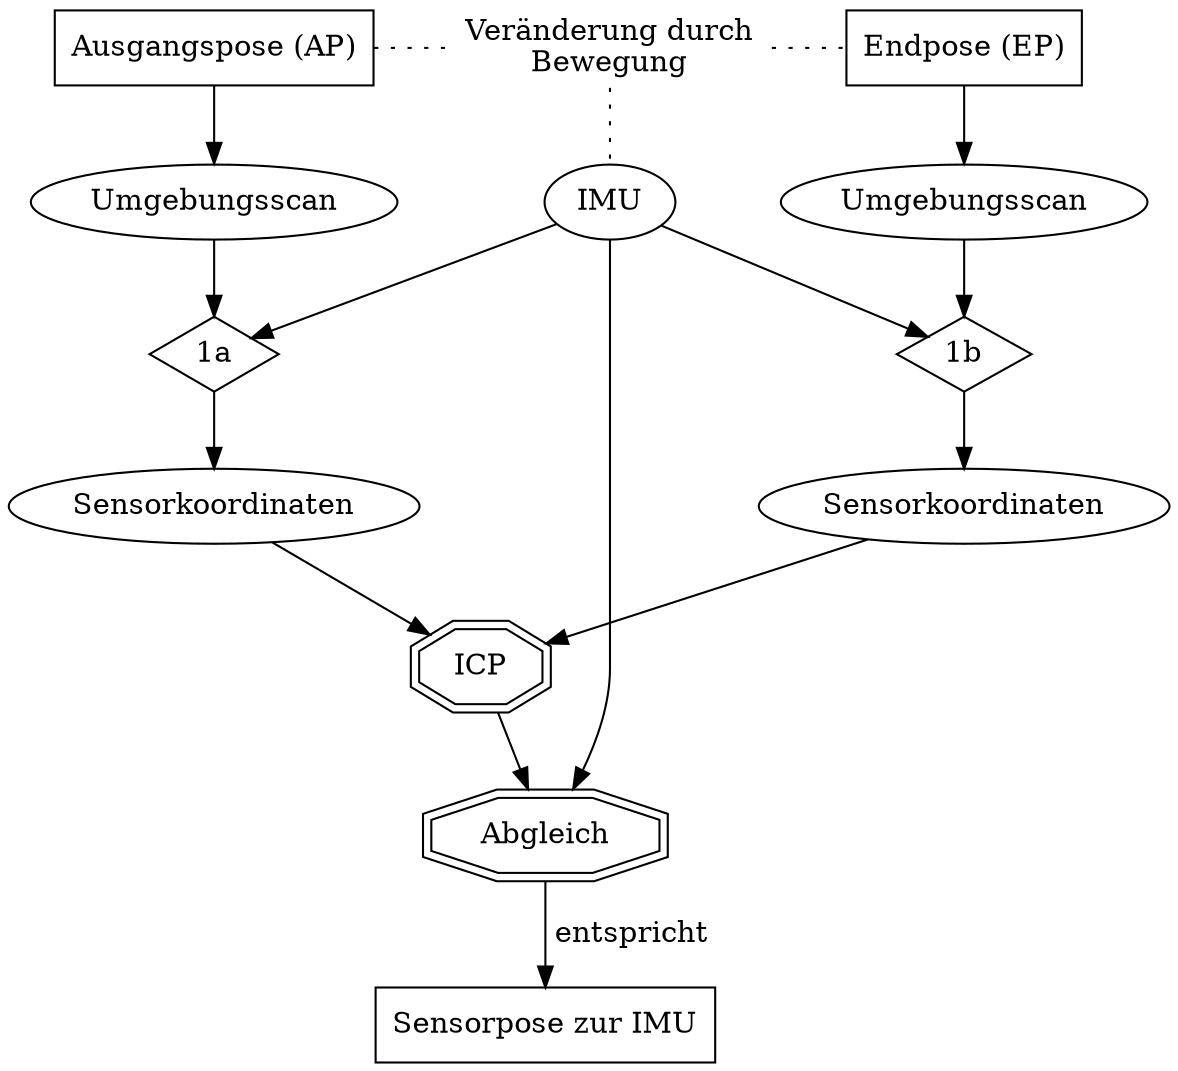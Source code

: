 digraph SC {
	Ausgangspose [shape=rectangle, label="Ausgangspose (AP)", group=g1];
	Bewegung [shape=none, label="Veränderung durch\nBewegung" , group=g2];
	Endpose [shape=rectangle, label="Endpose (EP)", group=g3];
	MontagePose [shape=rectangle, label="Sensorpose zur IMU", group=g2];
	ICP [shape=doubleoctagon, label="ICP", group=g2];
	IMU [label="IMU", group=g2];
	Abgleich [shape=doubleoctagon, label="Abgleich", group=g2];

	Scan_AP [label="Umgebungsscan", group=g1];
	Scan_zu_SK1 [shape=diamond, label="1a", group=g1];
	Scan_AP_SK [label="Sensorkoordinaten", group=g1];
	Scan_EP [label="Umgebungsscan", group=g3];
	Scan_zu_SK2 [shape=diamond, label="1b", group=g3];
	Scan_EP_SK [label="Sensorkoordinaten", group=g3];

	{
		rank=same;
			Ausgangspose; Endpose; Bewegung;
	}

	{
		rank=same;
			Scan_zu_SK1; Scan_zu_SK2;
	}

	Ausgangspose -> Bewegung [style=dotted, arrowhead=none];
	Bewegung -> Endpose [style=dotted, arrowhead=none];
	Bewegung -> IMU [style=dotted, arrowhead=none];
	Ausgangspose -> Scan_AP;
	Endpose -> Scan_EP;

	Scan_AP -> Scan_zu_SK1 -> Scan_AP_SK -> ICP;
	Scan_EP -> Scan_zu_SK2 -> Scan_EP_SK -> ICP;
	ICP -> Abgleich;

	IMU -> Scan_zu_SK1;
	IMU -> Scan_zu_SK2;
	IMU -> Abgleich;
	
	Abgleich -> MontagePose [label=" entspricht"];
}